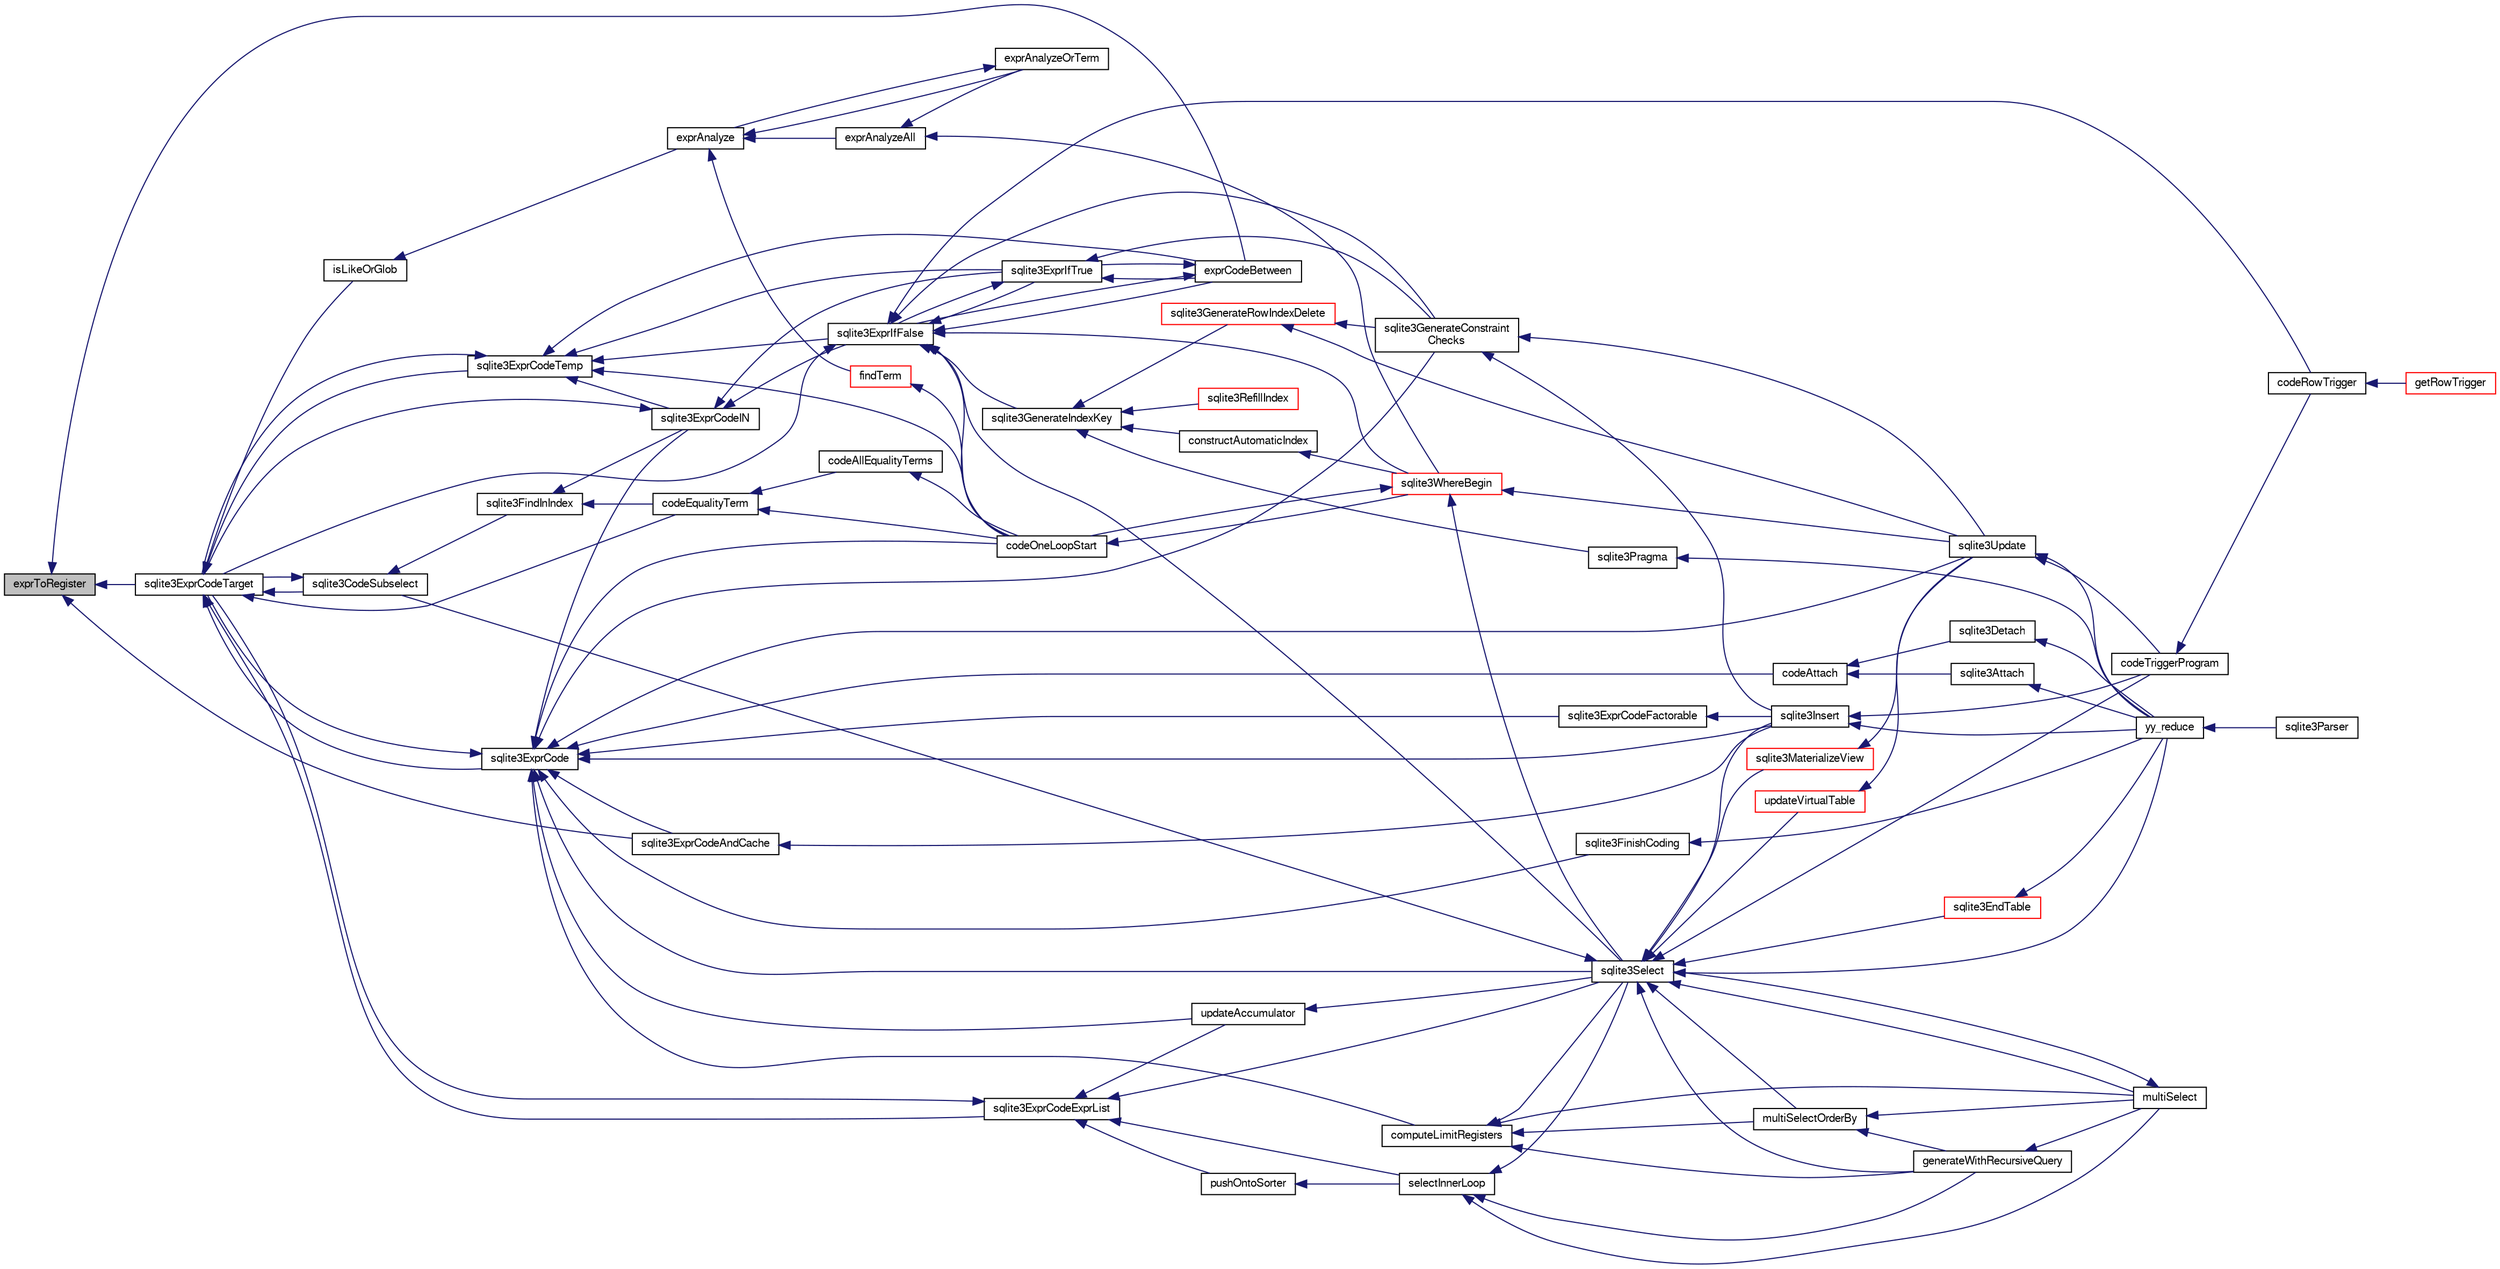digraph "exprToRegister"
{
  edge [fontname="FreeSans",fontsize="10",labelfontname="FreeSans",labelfontsize="10"];
  node [fontname="FreeSans",fontsize="10",shape=record];
  rankdir="LR";
  Node107239 [label="exprToRegister",height=0.2,width=0.4,color="black", fillcolor="grey75", style="filled", fontcolor="black"];
  Node107239 -> Node107240 [dir="back",color="midnightblue",fontsize="10",style="solid",fontname="FreeSans"];
  Node107240 [label="sqlite3ExprCodeTarget",height=0.2,width=0.4,color="black", fillcolor="white", style="filled",URL="$sqlite3_8c.html#a4f308397a0a3ed299ed31aaa1ae2a293"];
  Node107240 -> Node107241 [dir="back",color="midnightblue",fontsize="10",style="solid",fontname="FreeSans"];
  Node107241 [label="sqlite3CodeSubselect",height=0.2,width=0.4,color="black", fillcolor="white", style="filled",URL="$sqlite3_8c.html#aa69b46d2204a1d1b110107a1be12ee0c"];
  Node107241 -> Node107242 [dir="back",color="midnightblue",fontsize="10",style="solid",fontname="FreeSans"];
  Node107242 [label="sqlite3FindInIndex",height=0.2,width=0.4,color="black", fillcolor="white", style="filled",URL="$sqlite3_8c.html#af7d8c56ab0231f44bb5f87b3fafeffb2"];
  Node107242 -> Node107243 [dir="back",color="midnightblue",fontsize="10",style="solid",fontname="FreeSans"];
  Node107243 [label="sqlite3ExprCodeIN",height=0.2,width=0.4,color="black", fillcolor="white", style="filled",URL="$sqlite3_8c.html#ad9cf4f5b5ffb90c24a4a0900c8626193"];
  Node107243 -> Node107240 [dir="back",color="midnightblue",fontsize="10",style="solid",fontname="FreeSans"];
  Node107243 -> Node107244 [dir="back",color="midnightblue",fontsize="10",style="solid",fontname="FreeSans"];
  Node107244 [label="sqlite3ExprIfTrue",height=0.2,width=0.4,color="black", fillcolor="white", style="filled",URL="$sqlite3_8c.html#ad93a55237c23e1b743ab1f59df1a1444"];
  Node107244 -> Node107245 [dir="back",color="midnightblue",fontsize="10",style="solid",fontname="FreeSans"];
  Node107245 [label="exprCodeBetween",height=0.2,width=0.4,color="black", fillcolor="white", style="filled",URL="$sqlite3_8c.html#abd053493214542bca8f406f42145d173"];
  Node107245 -> Node107244 [dir="back",color="midnightblue",fontsize="10",style="solid",fontname="FreeSans"];
  Node107245 -> Node107246 [dir="back",color="midnightblue",fontsize="10",style="solid",fontname="FreeSans"];
  Node107246 [label="sqlite3ExprIfFalse",height=0.2,width=0.4,color="black", fillcolor="white", style="filled",URL="$sqlite3_8c.html#af97ecccb5d56e321e118414b08f65b71"];
  Node107246 -> Node107240 [dir="back",color="midnightblue",fontsize="10",style="solid",fontname="FreeSans"];
  Node107246 -> Node107245 [dir="back",color="midnightblue",fontsize="10",style="solid",fontname="FreeSans"];
  Node107246 -> Node107244 [dir="back",color="midnightblue",fontsize="10",style="solid",fontname="FreeSans"];
  Node107246 -> Node107247 [dir="back",color="midnightblue",fontsize="10",style="solid",fontname="FreeSans"];
  Node107247 [label="sqlite3GenerateIndexKey",height=0.2,width=0.4,color="black", fillcolor="white", style="filled",URL="$sqlite3_8c.html#ab85ac93d5c5e6760f45f07897be7f272"];
  Node107247 -> Node107248 [dir="back",color="midnightblue",fontsize="10",style="solid",fontname="FreeSans"];
  Node107248 [label="sqlite3RefillIndex",height=0.2,width=0.4,color="red", fillcolor="white", style="filled",URL="$sqlite3_8c.html#a17be5b679d9181b961ea9ba4a18d4f80"];
  Node107247 -> Node107259 [dir="back",color="midnightblue",fontsize="10",style="solid",fontname="FreeSans"];
  Node107259 [label="sqlite3GenerateRowIndexDelete",height=0.2,width=0.4,color="red", fillcolor="white", style="filled",URL="$sqlite3_8c.html#a09c23ae08a7c469d62705f067d7a2135"];
  Node107259 -> Node107273 [dir="back",color="midnightblue",fontsize="10",style="solid",fontname="FreeSans"];
  Node107273 [label="sqlite3GenerateConstraint\lChecks",height=0.2,width=0.4,color="black", fillcolor="white", style="filled",URL="$sqlite3_8c.html#aef639c1e6a0c0a67ca6e7690ad931bd2"];
  Node107273 -> Node107271 [dir="back",color="midnightblue",fontsize="10",style="solid",fontname="FreeSans"];
  Node107271 [label="sqlite3Insert",height=0.2,width=0.4,color="black", fillcolor="white", style="filled",URL="$sqlite3_8c.html#a5b17c9c2000bae6bdff8e6be48d7dc2b"];
  Node107271 -> Node107264 [dir="back",color="midnightblue",fontsize="10",style="solid",fontname="FreeSans"];
  Node107264 [label="codeTriggerProgram",height=0.2,width=0.4,color="black", fillcolor="white", style="filled",URL="$sqlite3_8c.html#a120801f59d9281d201d2ff4b2606836e"];
  Node107264 -> Node107265 [dir="back",color="midnightblue",fontsize="10",style="solid",fontname="FreeSans"];
  Node107265 [label="codeRowTrigger",height=0.2,width=0.4,color="black", fillcolor="white", style="filled",URL="$sqlite3_8c.html#a463cea5aaaf388b560b206570a0022fc"];
  Node107265 -> Node107266 [dir="back",color="midnightblue",fontsize="10",style="solid",fontname="FreeSans"];
  Node107266 [label="getRowTrigger",height=0.2,width=0.4,color="red", fillcolor="white", style="filled",URL="$sqlite3_8c.html#a69626ef20b540d1a2b19cf56f3f45689"];
  Node107271 -> Node107251 [dir="back",color="midnightblue",fontsize="10",style="solid",fontname="FreeSans"];
  Node107251 [label="yy_reduce",height=0.2,width=0.4,color="black", fillcolor="white", style="filled",URL="$sqlite3_8c.html#a7c419a9b25711c666a9a2449ef377f14"];
  Node107251 -> Node107252 [dir="back",color="midnightblue",fontsize="10",style="solid",fontname="FreeSans"];
  Node107252 [label="sqlite3Parser",height=0.2,width=0.4,color="black", fillcolor="white", style="filled",URL="$sqlite3_8c.html#a0327d71a5fabe0b6a343d78a2602e72a"];
  Node107273 -> Node107269 [dir="back",color="midnightblue",fontsize="10",style="solid",fontname="FreeSans"];
  Node107269 [label="sqlite3Update",height=0.2,width=0.4,color="black", fillcolor="white", style="filled",URL="$sqlite3_8c.html#ac5aa67c46e8cc8174566fabe6809fafa"];
  Node107269 -> Node107264 [dir="back",color="midnightblue",fontsize="10",style="solid",fontname="FreeSans"];
  Node107269 -> Node107251 [dir="back",color="midnightblue",fontsize="10",style="solid",fontname="FreeSans"];
  Node107259 -> Node107269 [dir="back",color="midnightblue",fontsize="10",style="solid",fontname="FreeSans"];
  Node107247 -> Node107274 [dir="back",color="midnightblue",fontsize="10",style="solid",fontname="FreeSans"];
  Node107274 [label="sqlite3Pragma",height=0.2,width=0.4,color="black", fillcolor="white", style="filled",URL="$sqlite3_8c.html#a111391370f58f8e6a6eca51fd34d62ed"];
  Node107274 -> Node107251 [dir="back",color="midnightblue",fontsize="10",style="solid",fontname="FreeSans"];
  Node107247 -> Node107275 [dir="back",color="midnightblue",fontsize="10",style="solid",fontname="FreeSans"];
  Node107275 [label="constructAutomaticIndex",height=0.2,width=0.4,color="black", fillcolor="white", style="filled",URL="$sqlite3_8c.html#aad43d38bc718f4c8e8d0dd8f33ed526f"];
  Node107275 -> Node107276 [dir="back",color="midnightblue",fontsize="10",style="solid",fontname="FreeSans"];
  Node107276 [label="sqlite3WhereBegin",height=0.2,width=0.4,color="red", fillcolor="white", style="filled",URL="$sqlite3_8c.html#acad049f5c9a96a8118cffd5e5ce89f7c"];
  Node107276 -> Node107279 [dir="back",color="midnightblue",fontsize="10",style="solid",fontname="FreeSans"];
  Node107279 [label="sqlite3Select",height=0.2,width=0.4,color="black", fillcolor="white", style="filled",URL="$sqlite3_8c.html#a2465ee8c956209ba4b272477b7c21a45"];
  Node107279 -> Node107241 [dir="back",color="midnightblue",fontsize="10",style="solid",fontname="FreeSans"];
  Node107279 -> Node107254 [dir="back",color="midnightblue",fontsize="10",style="solid",fontname="FreeSans"];
  Node107254 [label="sqlite3EndTable",height=0.2,width=0.4,color="red", fillcolor="white", style="filled",URL="$sqlite3_8c.html#a7b5f2c66c0f0b6f819d970ca389768b0"];
  Node107254 -> Node107251 [dir="back",color="midnightblue",fontsize="10",style="solid",fontname="FreeSans"];
  Node107279 -> Node107280 [dir="back",color="midnightblue",fontsize="10",style="solid",fontname="FreeSans"];
  Node107280 [label="sqlite3MaterializeView",height=0.2,width=0.4,color="red", fillcolor="white", style="filled",URL="$sqlite3_8c.html#a4557984b0b75f998fb0c3f231c9b1def"];
  Node107280 -> Node107269 [dir="back",color="midnightblue",fontsize="10",style="solid",fontname="FreeSans"];
  Node107279 -> Node107271 [dir="back",color="midnightblue",fontsize="10",style="solid",fontname="FreeSans"];
  Node107279 -> Node107281 [dir="back",color="midnightblue",fontsize="10",style="solid",fontname="FreeSans"];
  Node107281 [label="generateWithRecursiveQuery",height=0.2,width=0.4,color="black", fillcolor="white", style="filled",URL="$sqlite3_8c.html#ade2c3663fa9c3b9676507984b9483942"];
  Node107281 -> Node107282 [dir="back",color="midnightblue",fontsize="10",style="solid",fontname="FreeSans"];
  Node107282 [label="multiSelect",height=0.2,width=0.4,color="black", fillcolor="white", style="filled",URL="$sqlite3_8c.html#a6456c61f3d9b2389738753cedfa24fa7"];
  Node107282 -> Node107279 [dir="back",color="midnightblue",fontsize="10",style="solid",fontname="FreeSans"];
  Node107279 -> Node107282 [dir="back",color="midnightblue",fontsize="10",style="solid",fontname="FreeSans"];
  Node107279 -> Node107283 [dir="back",color="midnightblue",fontsize="10",style="solid",fontname="FreeSans"];
  Node107283 [label="multiSelectOrderBy",height=0.2,width=0.4,color="black", fillcolor="white", style="filled",URL="$sqlite3_8c.html#afcdb8488c6f4dfdadaf9f04bca35b808"];
  Node107283 -> Node107281 [dir="back",color="midnightblue",fontsize="10",style="solid",fontname="FreeSans"];
  Node107283 -> Node107282 [dir="back",color="midnightblue",fontsize="10",style="solid",fontname="FreeSans"];
  Node107279 -> Node107264 [dir="back",color="midnightblue",fontsize="10",style="solid",fontname="FreeSans"];
  Node107279 -> Node107284 [dir="back",color="midnightblue",fontsize="10",style="solid",fontname="FreeSans"];
  Node107284 [label="updateVirtualTable",height=0.2,width=0.4,color="red", fillcolor="white", style="filled",URL="$sqlite3_8c.html#a740220531db9293c39a2cdd7da3f74e1"];
  Node107284 -> Node107269 [dir="back",color="midnightblue",fontsize="10",style="solid",fontname="FreeSans"];
  Node107279 -> Node107251 [dir="back",color="midnightblue",fontsize="10",style="solid",fontname="FreeSans"];
  Node107276 -> Node107269 [dir="back",color="midnightblue",fontsize="10",style="solid",fontname="FreeSans"];
  Node107276 -> Node107285 [dir="back",color="midnightblue",fontsize="10",style="solid",fontname="FreeSans"];
  Node107285 [label="codeOneLoopStart",height=0.2,width=0.4,color="black", fillcolor="white", style="filled",URL="$sqlite3_8c.html#aa868875120b151c169cc79139ed6e008"];
  Node107285 -> Node107276 [dir="back",color="midnightblue",fontsize="10",style="solid",fontname="FreeSans"];
  Node107246 -> Node107273 [dir="back",color="midnightblue",fontsize="10",style="solid",fontname="FreeSans"];
  Node107246 -> Node107279 [dir="back",color="midnightblue",fontsize="10",style="solid",fontname="FreeSans"];
  Node107246 -> Node107265 [dir="back",color="midnightblue",fontsize="10",style="solid",fontname="FreeSans"];
  Node107246 -> Node107285 [dir="back",color="midnightblue",fontsize="10",style="solid",fontname="FreeSans"];
  Node107246 -> Node107276 [dir="back",color="midnightblue",fontsize="10",style="solid",fontname="FreeSans"];
  Node107244 -> Node107246 [dir="back",color="midnightblue",fontsize="10",style="solid",fontname="FreeSans"];
  Node107244 -> Node107273 [dir="back",color="midnightblue",fontsize="10",style="solid",fontname="FreeSans"];
  Node107243 -> Node107246 [dir="back",color="midnightblue",fontsize="10",style="solid",fontname="FreeSans"];
  Node107242 -> Node107286 [dir="back",color="midnightblue",fontsize="10",style="solid",fontname="FreeSans"];
  Node107286 [label="codeEqualityTerm",height=0.2,width=0.4,color="black", fillcolor="white", style="filled",URL="$sqlite3_8c.html#ad88a57073f031452c9843e97f15acc47"];
  Node107286 -> Node107287 [dir="back",color="midnightblue",fontsize="10",style="solid",fontname="FreeSans"];
  Node107287 [label="codeAllEqualityTerms",height=0.2,width=0.4,color="black", fillcolor="white", style="filled",URL="$sqlite3_8c.html#a3095598b812500a4efe41bf17cd49381"];
  Node107287 -> Node107285 [dir="back",color="midnightblue",fontsize="10",style="solid",fontname="FreeSans"];
  Node107286 -> Node107285 [dir="back",color="midnightblue",fontsize="10",style="solid",fontname="FreeSans"];
  Node107241 -> Node107240 [dir="back",color="midnightblue",fontsize="10",style="solid",fontname="FreeSans"];
  Node107240 -> Node107288 [dir="back",color="midnightblue",fontsize="10",style="solid",fontname="FreeSans"];
  Node107288 [label="sqlite3ExprCodeTemp",height=0.2,width=0.4,color="black", fillcolor="white", style="filled",URL="$sqlite3_8c.html#a3bc5c1ccb3c5851847e2aeb4a84ae1fc"];
  Node107288 -> Node107243 [dir="back",color="midnightblue",fontsize="10",style="solid",fontname="FreeSans"];
  Node107288 -> Node107240 [dir="back",color="midnightblue",fontsize="10",style="solid",fontname="FreeSans"];
  Node107288 -> Node107245 [dir="back",color="midnightblue",fontsize="10",style="solid",fontname="FreeSans"];
  Node107288 -> Node107244 [dir="back",color="midnightblue",fontsize="10",style="solid",fontname="FreeSans"];
  Node107288 -> Node107246 [dir="back",color="midnightblue",fontsize="10",style="solid",fontname="FreeSans"];
  Node107288 -> Node107285 [dir="back",color="midnightblue",fontsize="10",style="solid",fontname="FreeSans"];
  Node107240 -> Node107289 [dir="back",color="midnightblue",fontsize="10",style="solid",fontname="FreeSans"];
  Node107289 [label="sqlite3ExprCode",height=0.2,width=0.4,color="black", fillcolor="white", style="filled",URL="$sqlite3_8c.html#a75f270fb0b111b86924cca4ea507b417"];
  Node107289 -> Node107243 [dir="back",color="midnightblue",fontsize="10",style="solid",fontname="FreeSans"];
  Node107289 -> Node107240 [dir="back",color="midnightblue",fontsize="10",style="solid",fontname="FreeSans"];
  Node107289 -> Node107290 [dir="back",color="midnightblue",fontsize="10",style="solid",fontname="FreeSans"];
  Node107290 [label="sqlite3ExprCodeFactorable",height=0.2,width=0.4,color="black", fillcolor="white", style="filled",URL="$sqlite3_8c.html#a843f7fd58eec5a683c1fd8435fcd1e84"];
  Node107290 -> Node107271 [dir="back",color="midnightblue",fontsize="10",style="solid",fontname="FreeSans"];
  Node107289 -> Node107291 [dir="back",color="midnightblue",fontsize="10",style="solid",fontname="FreeSans"];
  Node107291 [label="sqlite3ExprCodeAndCache",height=0.2,width=0.4,color="black", fillcolor="white", style="filled",URL="$sqlite3_8c.html#ae3e46527d9b7fc9cb9236d21a5e6b1d8"];
  Node107291 -> Node107271 [dir="back",color="midnightblue",fontsize="10",style="solid",fontname="FreeSans"];
  Node107289 -> Node107292 [dir="back",color="midnightblue",fontsize="10",style="solid",fontname="FreeSans"];
  Node107292 [label="codeAttach",height=0.2,width=0.4,color="black", fillcolor="white", style="filled",URL="$sqlite3_8c.html#ade4e9e30d828a19c191fdcb098676d5b"];
  Node107292 -> Node107293 [dir="back",color="midnightblue",fontsize="10",style="solid",fontname="FreeSans"];
  Node107293 [label="sqlite3Detach",height=0.2,width=0.4,color="black", fillcolor="white", style="filled",URL="$sqlite3_8c.html#ab1a5a0b01c7560aef5e0b8603a68747d"];
  Node107293 -> Node107251 [dir="back",color="midnightblue",fontsize="10",style="solid",fontname="FreeSans"];
  Node107292 -> Node107294 [dir="back",color="midnightblue",fontsize="10",style="solid",fontname="FreeSans"];
  Node107294 [label="sqlite3Attach",height=0.2,width=0.4,color="black", fillcolor="white", style="filled",URL="$sqlite3_8c.html#ae0907fe0b43cc1b4c7e6a16213e8546f"];
  Node107294 -> Node107251 [dir="back",color="midnightblue",fontsize="10",style="solid",fontname="FreeSans"];
  Node107289 -> Node107295 [dir="back",color="midnightblue",fontsize="10",style="solid",fontname="FreeSans"];
  Node107295 [label="sqlite3FinishCoding",height=0.2,width=0.4,color="black", fillcolor="white", style="filled",URL="$sqlite3_8c.html#a651bc5b446c276c092705856d995b278"];
  Node107295 -> Node107251 [dir="back",color="midnightblue",fontsize="10",style="solid",fontname="FreeSans"];
  Node107289 -> Node107271 [dir="back",color="midnightblue",fontsize="10",style="solid",fontname="FreeSans"];
  Node107289 -> Node107273 [dir="back",color="midnightblue",fontsize="10",style="solid",fontname="FreeSans"];
  Node107289 -> Node107296 [dir="back",color="midnightblue",fontsize="10",style="solid",fontname="FreeSans"];
  Node107296 [label="computeLimitRegisters",height=0.2,width=0.4,color="black", fillcolor="white", style="filled",URL="$sqlite3_8c.html#ae9d37055e4905929b6f6cda5461e2f37"];
  Node107296 -> Node107281 [dir="back",color="midnightblue",fontsize="10",style="solid",fontname="FreeSans"];
  Node107296 -> Node107282 [dir="back",color="midnightblue",fontsize="10",style="solid",fontname="FreeSans"];
  Node107296 -> Node107283 [dir="back",color="midnightblue",fontsize="10",style="solid",fontname="FreeSans"];
  Node107296 -> Node107279 [dir="back",color="midnightblue",fontsize="10",style="solid",fontname="FreeSans"];
  Node107289 -> Node107297 [dir="back",color="midnightblue",fontsize="10",style="solid",fontname="FreeSans"];
  Node107297 [label="updateAccumulator",height=0.2,width=0.4,color="black", fillcolor="white", style="filled",URL="$sqlite3_8c.html#a1681660dd3ecd50c8727d6e56a537bd9"];
  Node107297 -> Node107279 [dir="back",color="midnightblue",fontsize="10",style="solid",fontname="FreeSans"];
  Node107289 -> Node107279 [dir="back",color="midnightblue",fontsize="10",style="solid",fontname="FreeSans"];
  Node107289 -> Node107269 [dir="back",color="midnightblue",fontsize="10",style="solid",fontname="FreeSans"];
  Node107289 -> Node107285 [dir="back",color="midnightblue",fontsize="10",style="solid",fontname="FreeSans"];
  Node107240 -> Node107298 [dir="back",color="midnightblue",fontsize="10",style="solid",fontname="FreeSans"];
  Node107298 [label="sqlite3ExprCodeExprList",height=0.2,width=0.4,color="black", fillcolor="white", style="filled",URL="$sqlite3_8c.html#a05b2b3dc3de7565de24eb3a2ff4e9566"];
  Node107298 -> Node107240 [dir="back",color="midnightblue",fontsize="10",style="solid",fontname="FreeSans"];
  Node107298 -> Node107299 [dir="back",color="midnightblue",fontsize="10",style="solid",fontname="FreeSans"];
  Node107299 [label="pushOntoSorter",height=0.2,width=0.4,color="black", fillcolor="white", style="filled",URL="$sqlite3_8c.html#a4555397beb584a386e7739cf022a6651"];
  Node107299 -> Node107300 [dir="back",color="midnightblue",fontsize="10",style="solid",fontname="FreeSans"];
  Node107300 [label="selectInnerLoop",height=0.2,width=0.4,color="black", fillcolor="white", style="filled",URL="$sqlite3_8c.html#ababe0933661ebe67eb0e6074bb1fd411"];
  Node107300 -> Node107281 [dir="back",color="midnightblue",fontsize="10",style="solid",fontname="FreeSans"];
  Node107300 -> Node107282 [dir="back",color="midnightblue",fontsize="10",style="solid",fontname="FreeSans"];
  Node107300 -> Node107279 [dir="back",color="midnightblue",fontsize="10",style="solid",fontname="FreeSans"];
  Node107298 -> Node107300 [dir="back",color="midnightblue",fontsize="10",style="solid",fontname="FreeSans"];
  Node107298 -> Node107297 [dir="back",color="midnightblue",fontsize="10",style="solid",fontname="FreeSans"];
  Node107298 -> Node107279 [dir="back",color="midnightblue",fontsize="10",style="solid",fontname="FreeSans"];
  Node107240 -> Node107301 [dir="back",color="midnightblue",fontsize="10",style="solid",fontname="FreeSans"];
  Node107301 [label="isLikeOrGlob",height=0.2,width=0.4,color="black", fillcolor="white", style="filled",URL="$sqlite3_8c.html#a6c38e495198bf8976f68d1a6ebd74a50"];
  Node107301 -> Node107302 [dir="back",color="midnightblue",fontsize="10",style="solid",fontname="FreeSans"];
  Node107302 [label="exprAnalyze",height=0.2,width=0.4,color="black", fillcolor="white", style="filled",URL="$sqlite3_8c.html#acb10e48c9a4184a4edd9bfd5b14ad0b7"];
  Node107302 -> Node107303 [dir="back",color="midnightblue",fontsize="10",style="solid",fontname="FreeSans"];
  Node107303 [label="findTerm",height=0.2,width=0.4,color="red", fillcolor="white", style="filled",URL="$sqlite3_8c.html#af26eb1eed85001fcf29fa189b631ac4b"];
  Node107303 -> Node107285 [dir="back",color="midnightblue",fontsize="10",style="solid",fontname="FreeSans"];
  Node107302 -> Node107308 [dir="back",color="midnightblue",fontsize="10",style="solid",fontname="FreeSans"];
  Node107308 [label="exprAnalyzeAll",height=0.2,width=0.4,color="black", fillcolor="white", style="filled",URL="$sqlite3_8c.html#a2e7a957af98e240fa68e34d6ff639437"];
  Node107308 -> Node107309 [dir="back",color="midnightblue",fontsize="10",style="solid",fontname="FreeSans"];
  Node107309 [label="exprAnalyzeOrTerm",height=0.2,width=0.4,color="black", fillcolor="white", style="filled",URL="$sqlite3_8c.html#ab95cabd8b51cb2291b5bef0c4a3776d2"];
  Node107309 -> Node107302 [dir="back",color="midnightblue",fontsize="10",style="solid",fontname="FreeSans"];
  Node107308 -> Node107276 [dir="back",color="midnightblue",fontsize="10",style="solid",fontname="FreeSans"];
  Node107302 -> Node107309 [dir="back",color="midnightblue",fontsize="10",style="solid",fontname="FreeSans"];
  Node107240 -> Node107286 [dir="back",color="midnightblue",fontsize="10",style="solid",fontname="FreeSans"];
  Node107239 -> Node107291 [dir="back",color="midnightblue",fontsize="10",style="solid",fontname="FreeSans"];
  Node107239 -> Node107245 [dir="back",color="midnightblue",fontsize="10",style="solid",fontname="FreeSans"];
}

